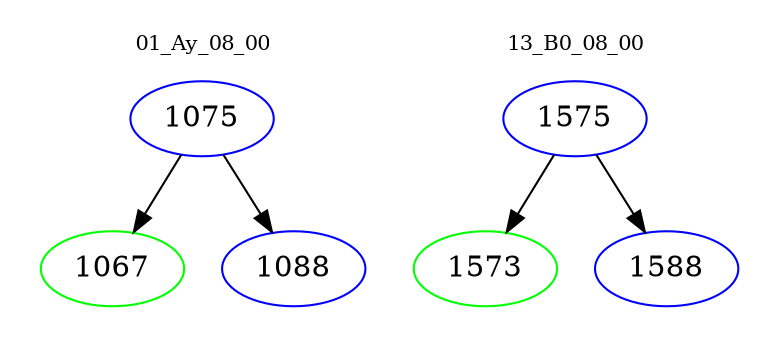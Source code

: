 digraph{
subgraph cluster_0 {
color = white
label = "01_Ay_08_00";
fontsize=10;
T0_1075 [label="1075", color="blue"]
T0_1075 -> T0_1067 [color="black"]
T0_1067 [label="1067", color="green"]
T0_1075 -> T0_1088 [color="black"]
T0_1088 [label="1088", color="blue"]
}
subgraph cluster_1 {
color = white
label = "13_B0_08_00";
fontsize=10;
T1_1575 [label="1575", color="blue"]
T1_1575 -> T1_1573 [color="black"]
T1_1573 [label="1573", color="green"]
T1_1575 -> T1_1588 [color="black"]
T1_1588 [label="1588", color="blue"]
}
}
